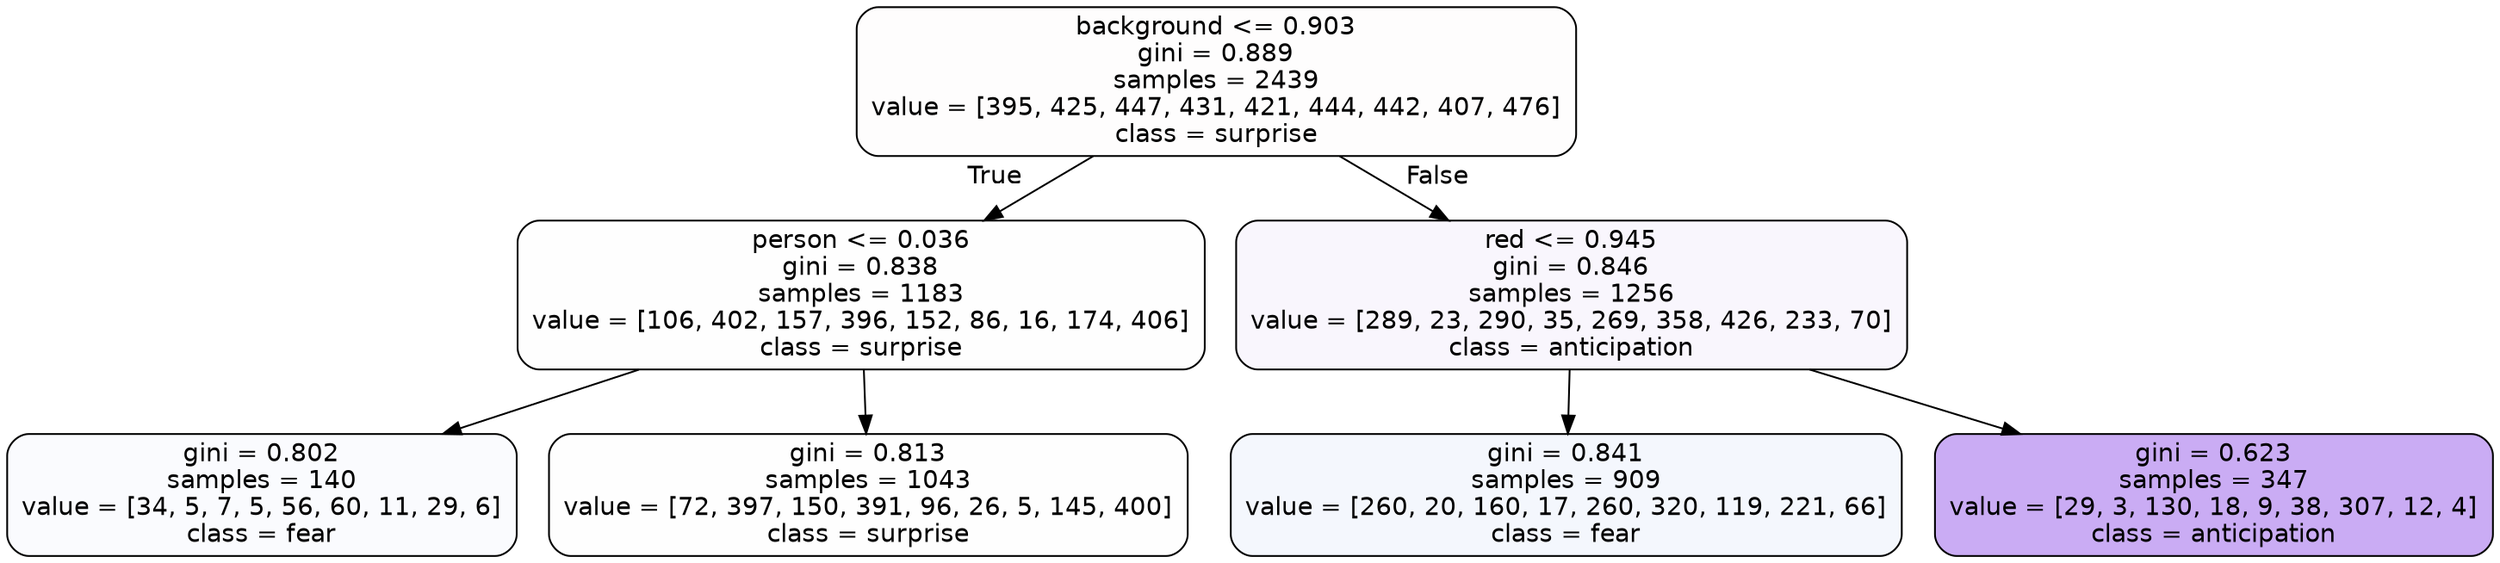 digraph Tree {
node [shape=box, style="filled, rounded", color="black", fontname=helvetica] ;
edge [fontname=helvetica] ;
0 [label="background <= 0.903\ngini = 0.889\nsamples = 2439\nvalue = [395, 425, 447, 431, 421, 444, 442, 407, 476]\nclass = surprise", fillcolor="#e5396402"] ;
1 [label="person <= 0.036\ngini = 0.838\nsamples = 1183\nvalue = [106, 402, 157, 396, 152, 86, 16, 174, 406]\nclass = surprise", fillcolor="#e5396401"] ;
0 -> 1 [labeldistance=2.5, labelangle=45, headlabel="True"] ;
2 [label="gini = 0.802\nsamples = 140\nvalue = [34, 5, 7, 5, 56, 60, 11, 29, 6]\nclass = fear", fillcolor="#3964e506"] ;
1 -> 2 ;
3 [label="gini = 0.813\nsamples = 1043\nvalue = [72, 397, 150, 391, 96, 26, 5, 145, 400]\nclass = surprise", fillcolor="#e5396401"] ;
1 -> 3 ;
4 [label="red <= 0.945\ngini = 0.846\nsamples = 1256\nvalue = [289, 23, 290, 35, 269, 358, 426, 233, 70]\nclass = anticipation", fillcolor="#8139e50b"] ;
0 -> 4 [labeldistance=2.5, labelangle=-45, headlabel="False"] ;
5 [label="gini = 0.841\nsamples = 909\nvalue = [260, 20, 160, 17, 260, 320, 119, 221, 66]\nclass = fear", fillcolor="#3964e50d"] ;
4 -> 5 ;
6 [label="gini = 0.623\nsamples = 347\nvalue = [29, 3, 130, 18, 9, 38, 307, 12, 4]\nclass = anticipation", fillcolor="#8139e56b"] ;
4 -> 6 ;
}